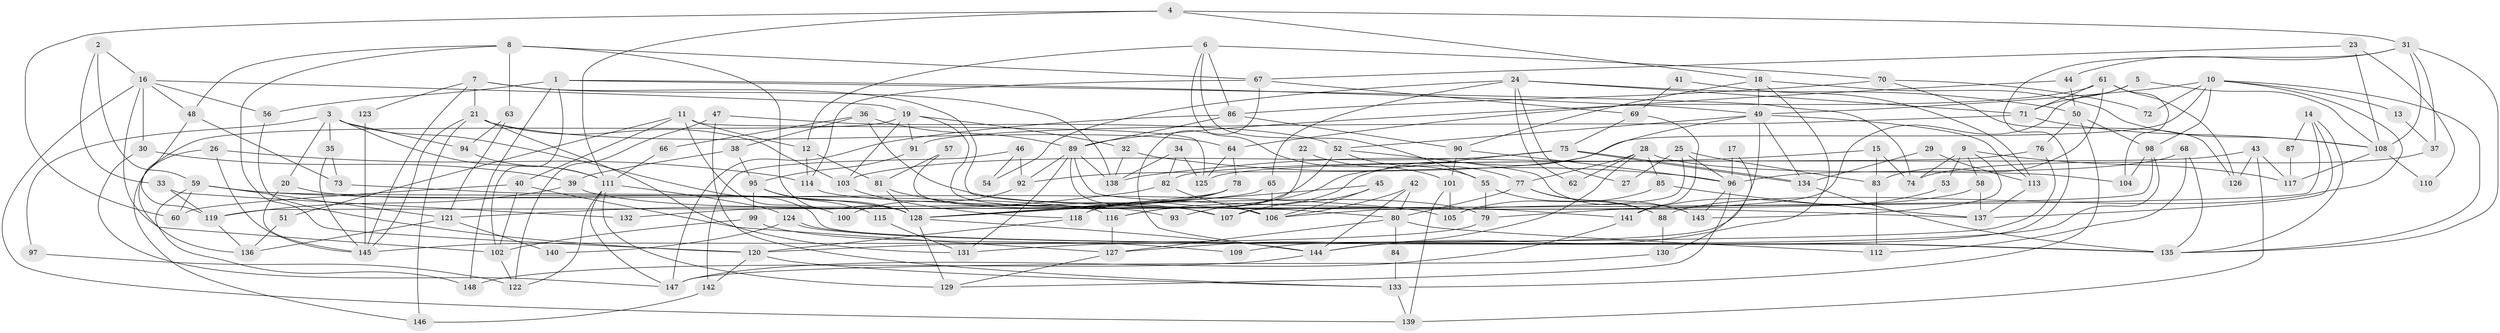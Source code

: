 // Generated by graph-tools (version 1.1) at 2025/26/03/09/25 03:26:16]
// undirected, 148 vertices, 296 edges
graph export_dot {
graph [start="1"]
  node [color=gray90,style=filled];
  1;
  2;
  3;
  4;
  5;
  6;
  7;
  8;
  9;
  10;
  11;
  12;
  13;
  14;
  15;
  16;
  17;
  18;
  19;
  20;
  21;
  22;
  23;
  24;
  25;
  26;
  27;
  28;
  29;
  30;
  31;
  32;
  33;
  34;
  35;
  36;
  37;
  38;
  39;
  40;
  41;
  42;
  43;
  44;
  45;
  46;
  47;
  48;
  49;
  50;
  51;
  52;
  53;
  54;
  55;
  56;
  57;
  58;
  59;
  60;
  61;
  62;
  63;
  64;
  65;
  66;
  67;
  68;
  69;
  70;
  71;
  72;
  73;
  74;
  75;
  76;
  77;
  78;
  79;
  80;
  81;
  82;
  83;
  84;
  85;
  86;
  87;
  88;
  89;
  90;
  91;
  92;
  93;
  94;
  95;
  96;
  97;
  98;
  99;
  100;
  101;
  102;
  103;
  104;
  105;
  106;
  107;
  108;
  109;
  110;
  111;
  112;
  113;
  114;
  115;
  116;
  117;
  118;
  119;
  120;
  121;
  122;
  123;
  124;
  125;
  126;
  127;
  128;
  129;
  130;
  131;
  132;
  133;
  134;
  135;
  136;
  137;
  138;
  139;
  140;
  141;
  142;
  143;
  144;
  145;
  146;
  147;
  148;
  1 -- 49;
  1 -- 148;
  1 -- 56;
  1 -- 74;
  1 -- 102;
  2 -- 59;
  2 -- 16;
  2 -- 33;
  3 -- 94;
  3 -- 111;
  3 -- 20;
  3 -- 35;
  3 -- 97;
  3 -- 135;
  4 -- 18;
  4 -- 31;
  4 -- 60;
  4 -- 111;
  5 -- 106;
  5 -- 108;
  5 -- 71;
  6 -- 70;
  6 -- 86;
  6 -- 12;
  6 -- 55;
  6 -- 101;
  7 -- 21;
  7 -- 138;
  7 -- 80;
  7 -- 123;
  7 -- 145;
  8 -- 48;
  8 -- 120;
  8 -- 63;
  8 -- 67;
  8 -- 128;
  9 -- 143;
  9 -- 74;
  9 -- 53;
  9 -- 58;
  9 -- 117;
  10 -- 135;
  10 -- 49;
  10 -- 13;
  10 -- 72;
  10 -- 88;
  10 -- 92;
  10 -- 98;
  11 -- 125;
  11 -- 12;
  11 -- 40;
  11 -- 51;
  11 -- 100;
  12 -- 81;
  12 -- 114;
  13 -- 37;
  14 -- 119;
  14 -- 135;
  14 -- 87;
  14 -- 137;
  15 -- 83;
  15 -- 138;
  15 -- 74;
  16 -- 102;
  16 -- 139;
  16 -- 19;
  16 -- 30;
  16 -- 48;
  16 -- 56;
  17 -- 96;
  17 -- 130;
  18 -- 108;
  18 -- 49;
  18 -- 90;
  18 -- 144;
  19 -- 103;
  19 -- 32;
  19 -- 91;
  19 -- 106;
  19 -- 136;
  20 -- 128;
  20 -- 145;
  21 -- 145;
  21 -- 64;
  21 -- 103;
  21 -- 131;
  21 -- 146;
  22 -- 77;
  22 -- 116;
  23 -- 67;
  23 -- 108;
  23 -- 110;
  24 -- 50;
  24 -- 65;
  24 -- 27;
  24 -- 54;
  24 -- 62;
  24 -- 71;
  25 -- 105;
  25 -- 83;
  25 -- 27;
  25 -- 96;
  26 -- 114;
  26 -- 145;
  26 -- 146;
  28 -- 77;
  28 -- 104;
  28 -- 62;
  28 -- 85;
  28 -- 127;
  29 -- 134;
  29 -- 113;
  30 -- 147;
  30 -- 39;
  31 -- 135;
  31 -- 144;
  31 -- 37;
  31 -- 44;
  31 -- 108;
  32 -- 96;
  32 -- 138;
  33 -- 119;
  33 -- 132;
  34 -- 138;
  34 -- 82;
  34 -- 125;
  35 -- 145;
  35 -- 73;
  36 -- 89;
  36 -- 38;
  36 -- 66;
  36 -- 79;
  37 -- 74;
  38 -- 95;
  38 -- 39;
  39 -- 119;
  39 -- 93;
  40 -- 127;
  40 -- 60;
  40 -- 102;
  41 -- 113;
  41 -- 69;
  42 -- 144;
  42 -- 80;
  42 -- 106;
  43 -- 139;
  43 -- 117;
  43 -- 125;
  43 -- 126;
  44 -- 64;
  44 -- 50;
  45 -- 128;
  45 -- 106;
  45 -- 107;
  46 -- 92;
  46 -- 142;
  46 -- 54;
  47 -- 52;
  47 -- 122;
  47 -- 133;
  48 -- 73;
  48 -- 119;
  49 -- 52;
  49 -- 134;
  49 -- 93;
  49 -- 109;
  49 -- 113;
  50 -- 98;
  50 -- 76;
  50 -- 133;
  51 -- 136;
  52 -- 55;
  52 -- 118;
  52 -- 143;
  53 -- 141;
  55 -- 79;
  55 -- 88;
  56 -- 120;
  57 -- 81;
  57 -- 106;
  58 -- 79;
  58 -- 137;
  59 -- 60;
  59 -- 105;
  59 -- 116;
  59 -- 121;
  59 -- 148;
  61 -- 71;
  61 -- 89;
  61 -- 83;
  61 -- 104;
  61 -- 126;
  63 -- 121;
  63 -- 94;
  64 -- 78;
  64 -- 125;
  65 -- 128;
  65 -- 106;
  66 -- 111;
  67 -- 114;
  67 -- 69;
  67 -- 144;
  68 -- 135;
  68 -- 96;
  68 -- 112;
  69 -- 75;
  69 -- 141;
  70 -- 86;
  70 -- 126;
  70 -- 72;
  71 -- 91;
  71 -- 108;
  73 -- 128;
  75 -- 116;
  75 -- 134;
  75 -- 134;
  75 -- 103;
  76 -- 120;
  76 -- 82;
  77 -- 80;
  77 -- 88;
  77 -- 143;
  78 -- 118;
  78 -- 128;
  78 -- 132;
  79 -- 145;
  80 -- 127;
  80 -- 84;
  80 -- 112;
  81 -- 107;
  81 -- 128;
  82 -- 106;
  82 -- 121;
  83 -- 112;
  84 -- 133;
  85 -- 137;
  85 -- 105;
  86 -- 90;
  86 -- 89;
  86 -- 147;
  87 -- 117;
  88 -- 130;
  89 -- 131;
  89 -- 141;
  89 -- 92;
  89 -- 107;
  89 -- 138;
  90 -- 96;
  90 -- 101;
  91 -- 95;
  92 -- 100;
  94 -- 111;
  95 -- 128;
  95 -- 99;
  95 -- 115;
  96 -- 143;
  96 -- 129;
  97 -- 122;
  98 -- 107;
  98 -- 104;
  98 -- 131;
  99 -- 102;
  99 -- 109;
  101 -- 105;
  101 -- 139;
  102 -- 122;
  103 -- 118;
  108 -- 110;
  108 -- 117;
  111 -- 129;
  111 -- 122;
  111 -- 124;
  111 -- 147;
  113 -- 137;
  114 -- 137;
  115 -- 131;
  116 -- 127;
  118 -- 120;
  119 -- 136;
  120 -- 133;
  120 -- 142;
  121 -- 136;
  121 -- 140;
  123 -- 145;
  124 -- 135;
  124 -- 135;
  124 -- 140;
  127 -- 129;
  128 -- 144;
  128 -- 129;
  130 -- 147;
  133 -- 139;
  134 -- 135;
  141 -- 147;
  142 -- 146;
  144 -- 148;
}
